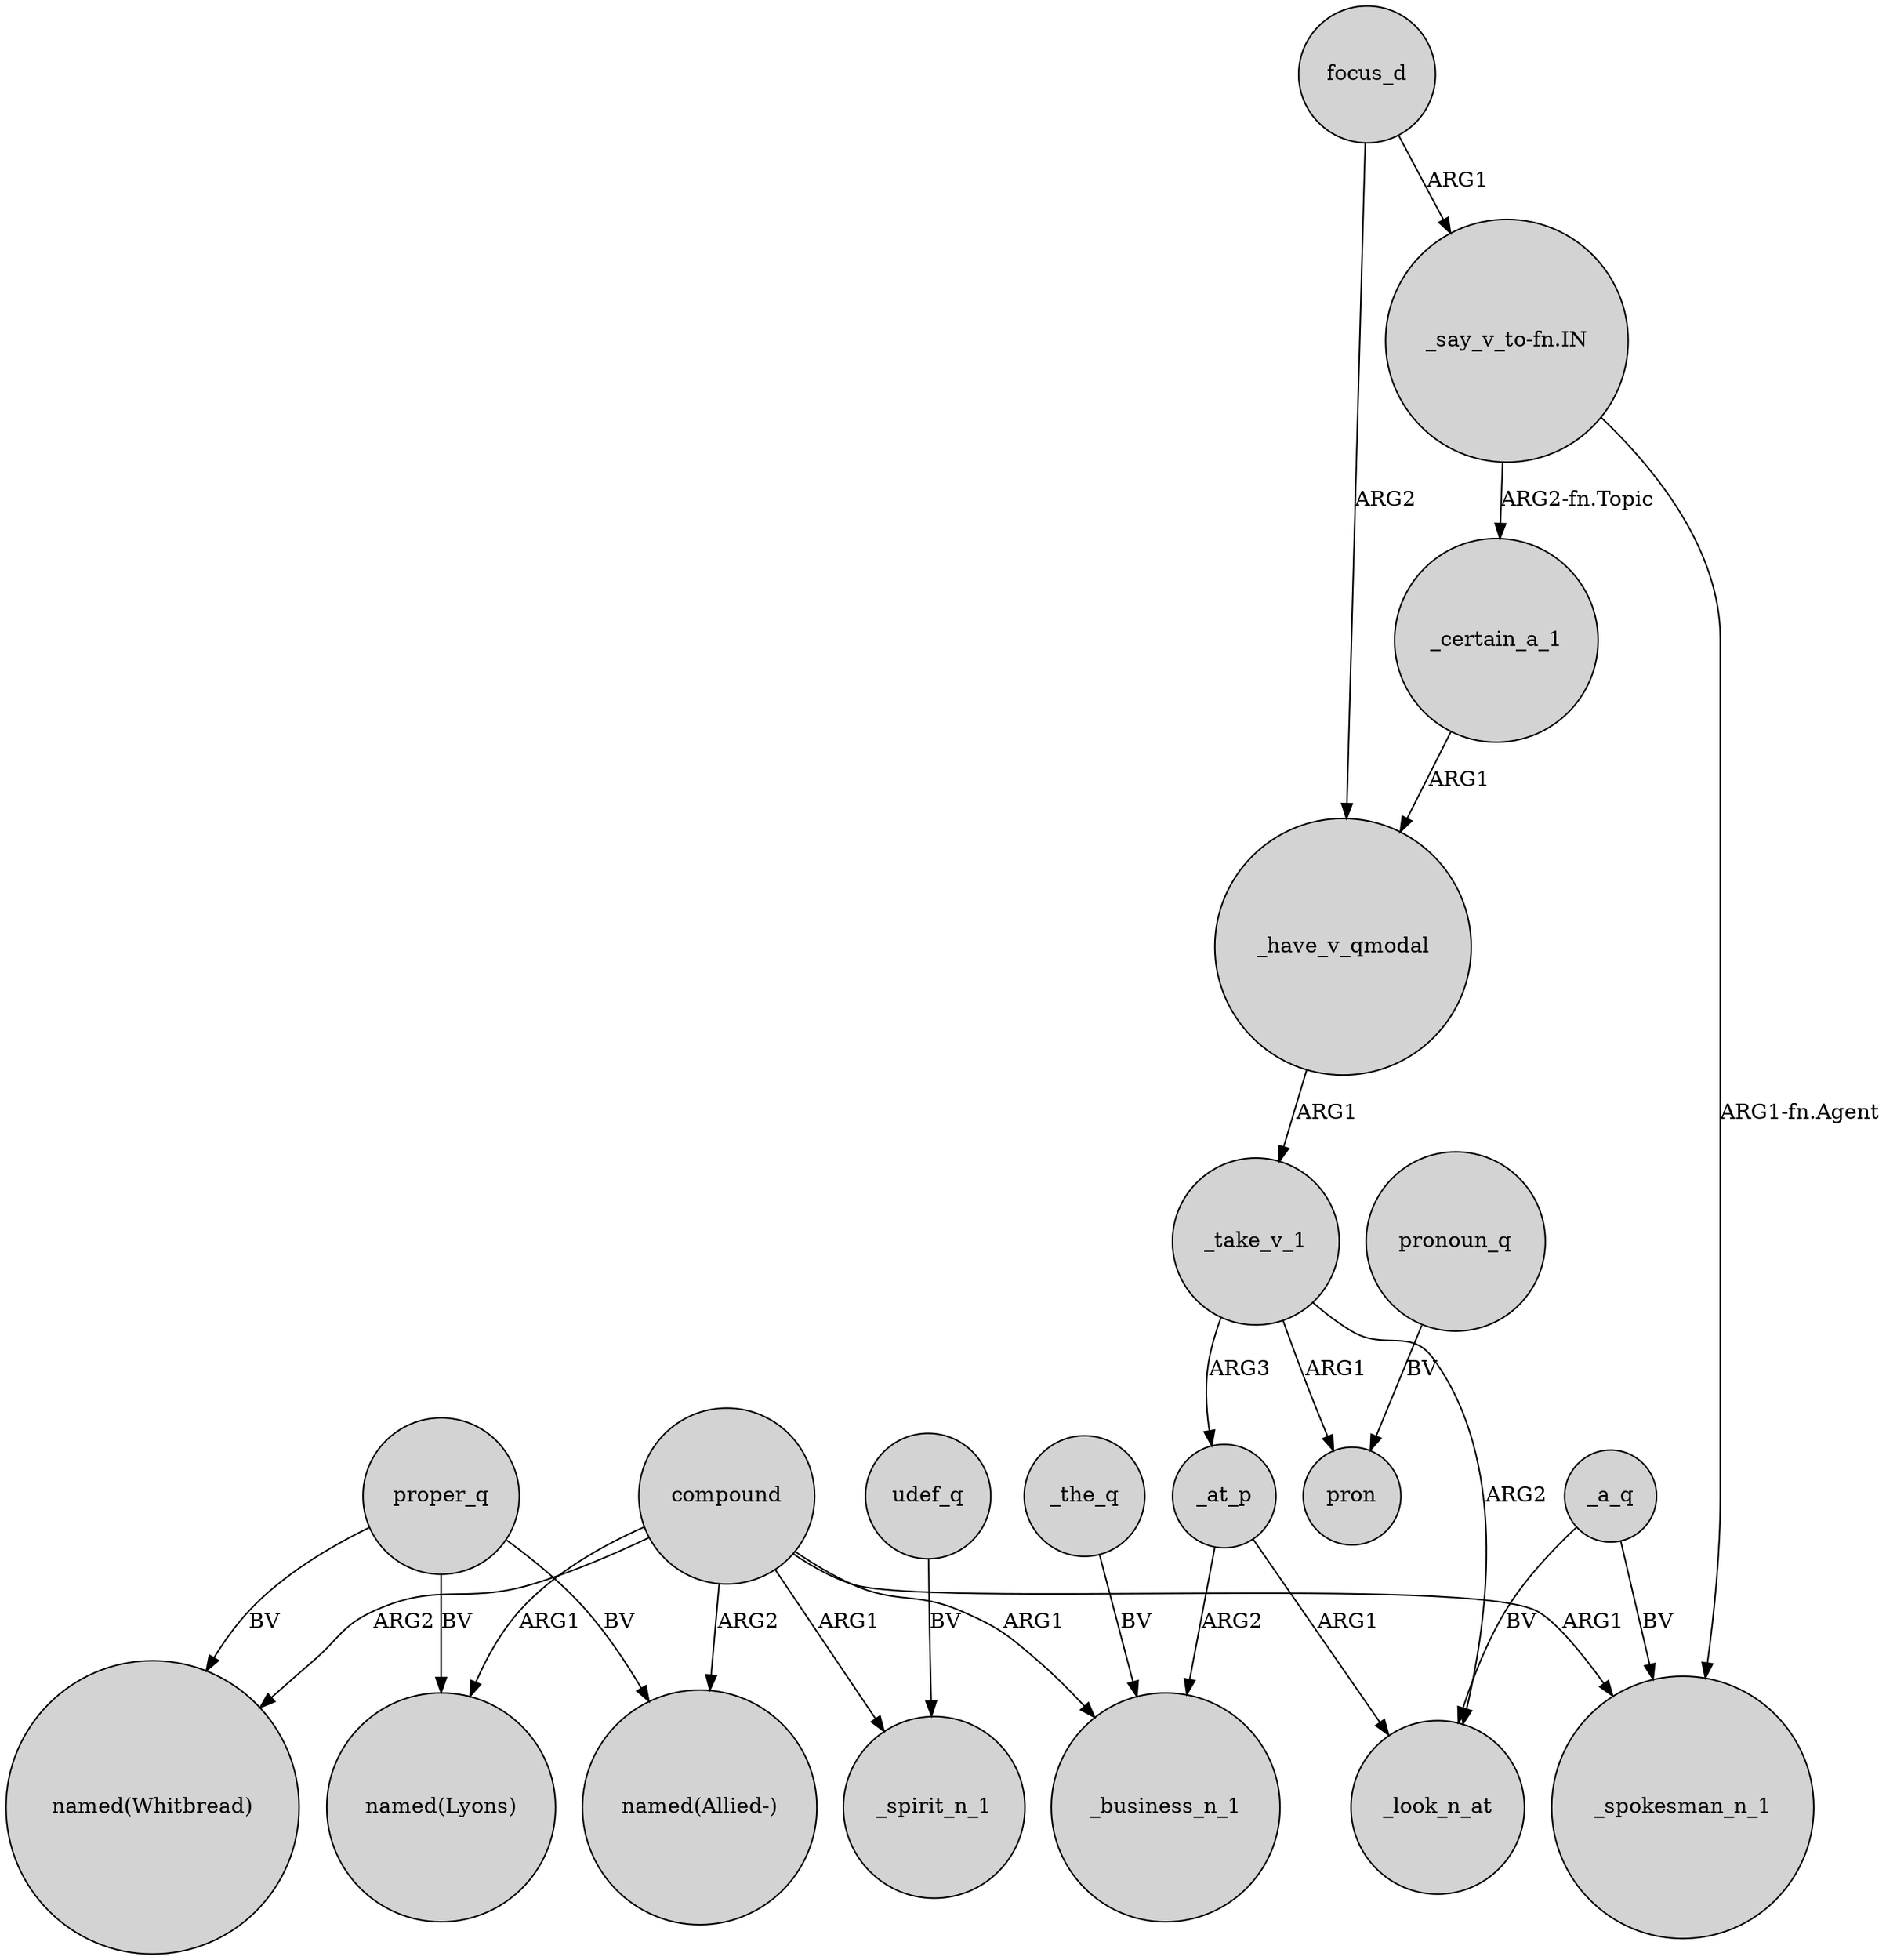 digraph {
	node [shape=circle style=filled]
	_the_q -> _business_n_1 [label=BV]
	compound -> "named(Allied-)" [label=ARG2]
	proper_q -> "named(Allied-)" [label=BV]
	focus_d -> _have_v_qmodal [label=ARG2]
	_at_p -> _business_n_1 [label=ARG2]
	"_say_v_to-fn.IN" -> _certain_a_1 [label="ARG2-fn.Topic"]
	compound -> "named(Whitbread)" [label=ARG2]
	_take_v_1 -> _at_p [label=ARG3]
	compound -> "named(Lyons)" [label=ARG1]
	_take_v_1 -> pron [label=ARG1]
	"_say_v_to-fn.IN" -> _spokesman_n_1 [label="ARG1-fn.Agent"]
	pronoun_q -> pron [label=BV]
	compound -> _spokesman_n_1 [label=ARG1]
	_at_p -> _look_n_at [label=ARG1]
	_take_v_1 -> _look_n_at [label=ARG2]
	proper_q -> "named(Whitbread)" [label=BV]
	_have_v_qmodal -> _take_v_1 [label=ARG1]
	proper_q -> "named(Lyons)" [label=BV]
	compound -> _business_n_1 [label=ARG1]
	compound -> _spirit_n_1 [label=ARG1]
	_a_q -> _spokesman_n_1 [label=BV]
	udef_q -> _spirit_n_1 [label=BV]
	_a_q -> _look_n_at [label=BV]
	_certain_a_1 -> _have_v_qmodal [label=ARG1]
	focus_d -> "_say_v_to-fn.IN" [label=ARG1]
}
